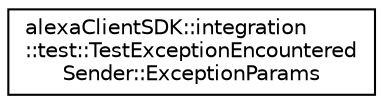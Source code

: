 digraph "Graphical Class Hierarchy"
{
 // LATEX_PDF_SIZE
  edge [fontname="Helvetica",fontsize="10",labelfontname="Helvetica",labelfontsize="10"];
  node [fontname="Helvetica",fontsize="10",shape=record];
  rankdir="LR";
  Node0 [label="alexaClientSDK::integration\l::test::TestExceptionEncountered\lSender::ExceptionParams",height=0.2,width=0.4,color="black", fillcolor="white", style="filled",URL="$classalexa_client_s_d_k_1_1integration_1_1test_1_1_test_exception_encountered_sender_1_1_exception_params.html",tooltip=" "];
}

